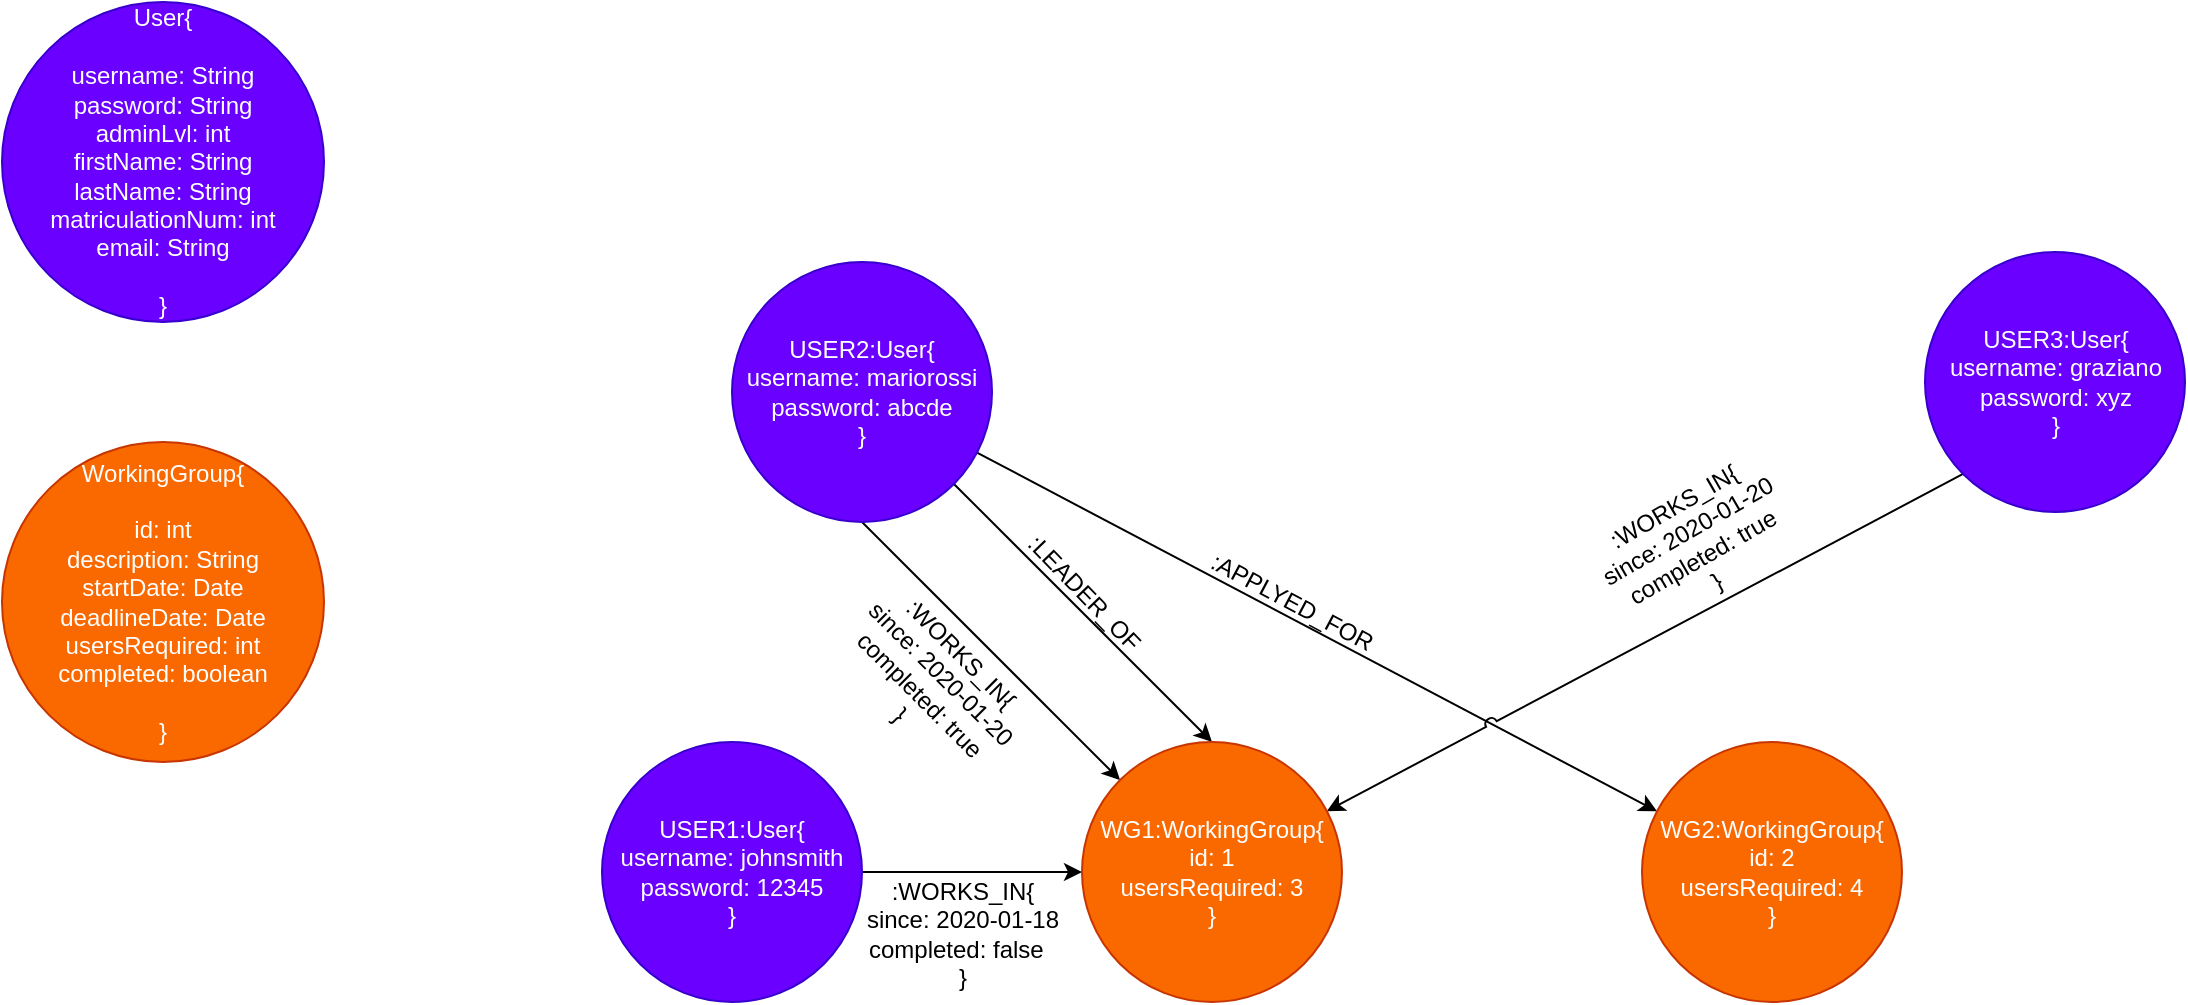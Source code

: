<mxfile version="12.1.0" type="device" pages="1"><diagram id="ECRFm4zRxWK0b2qiV31U" name="Pagina-1"><mxGraphModel dx="1679" dy="534" grid="1" gridSize="10" guides="1" tooltips="1" connect="1" arrows="1" fold="1" page="1" pageScale="1" pageWidth="827" pageHeight="1169" math="0" shadow="0"><root><mxCell id="0"/><mxCell id="1" parent="0"/><mxCell id="WNbDfUpfsNP0gNBXEUJr-8" style="rounded=0;orthogonalLoop=1;jettySize=auto;html=1;exitX=0.5;exitY=0.5;exitDx=0;exitDy=0;exitPerimeter=0;" parent="1" source="WNbDfUpfsNP0gNBXEUJr-1" target="WNbDfUpfsNP0gNBXEUJr-6" edge="1"><mxGeometry relative="1" as="geometry"/></mxCell><mxCell id="WNbDfUpfsNP0gNBXEUJr-1" value="USER1:User{&lt;br&gt;username: johnsmith&lt;br&gt;password: 12345&lt;br&gt;}" style="ellipse;whiteSpace=wrap;html=1;fillColor=#6a00ff;strokeColor=#3700CC;fontColor=#ffffff;align=center;" parent="1" vertex="1"><mxGeometry x="100" y="390" width="130" height="130" as="geometry"/></mxCell><mxCell id="WNbDfUpfsNP0gNBXEUJr-11" style="edgeStyle=none;rounded=0;orthogonalLoop=1;jettySize=auto;html=1;exitX=0.5;exitY=1;exitDx=0;exitDy=0;" parent="1" source="WNbDfUpfsNP0gNBXEUJr-2" target="WNbDfUpfsNP0gNBXEUJr-6" edge="1"><mxGeometry relative="1" as="geometry"/></mxCell><mxCell id="WNbDfUpfsNP0gNBXEUJr-12" style="edgeStyle=none;rounded=0;orthogonalLoop=1;jettySize=auto;html=1;entryX=0.5;entryY=0;entryDx=0;entryDy=0;" parent="1" source="WNbDfUpfsNP0gNBXEUJr-2" target="WNbDfUpfsNP0gNBXEUJr-6" edge="1"><mxGeometry relative="1" as="geometry"><mxPoint x="499.483" y="360" as="targetPoint"/></mxGeometry></mxCell><mxCell id="WNbDfUpfsNP0gNBXEUJr-13" style="edgeStyle=none;rounded=0;orthogonalLoop=1;jettySize=auto;html=1;jumpStyle=arc;" parent="1" source="WNbDfUpfsNP0gNBXEUJr-2" target="WNbDfUpfsNP0gNBXEUJr-7" edge="1"><mxGeometry relative="1" as="geometry"/></mxCell><mxCell id="WNbDfUpfsNP0gNBXEUJr-2" value="USER2:User{&lt;br&gt;username: mariorossi&lt;br&gt;password: abcde&lt;br&gt;}" style="ellipse;whiteSpace=wrap;html=1;fillColor=#6a00ff;strokeColor=#3700CC;fontColor=#ffffff;align=center;" parent="1" vertex="1"><mxGeometry x="165" y="150" width="130" height="130" as="geometry"/></mxCell><mxCell id="WNbDfUpfsNP0gNBXEUJr-3" value="User{&lt;br&gt;&lt;br&gt;username: String&lt;br&gt;password: String&lt;br&gt;adminLvl: int&lt;br&gt;firstName: String&lt;br&gt;lastName: String&lt;br&gt;matriculationNum: int&lt;br&gt;email: String&lt;br&gt;&lt;br&gt;}" style="ellipse;whiteSpace=wrap;html=1;fillColor=#6a00ff;strokeColor=#3700CC;fontColor=#ffffff;align=center;" parent="1" vertex="1"><mxGeometry x="-200" y="20" width="161" height="160" as="geometry"/></mxCell><mxCell id="WNbDfUpfsNP0gNBXEUJr-14" style="edgeStyle=none;rounded=0;orthogonalLoop=1;jettySize=auto;html=1;exitX=0;exitY=1;exitDx=0;exitDy=0;jumpStyle=arc;" parent="1" source="WNbDfUpfsNP0gNBXEUJr-4" target="WNbDfUpfsNP0gNBXEUJr-6" edge="1"><mxGeometry relative="1" as="geometry"/></mxCell><mxCell id="WNbDfUpfsNP0gNBXEUJr-4" value="USER3:User{&lt;br&gt;username: graziano&lt;br&gt;password: xyz&lt;br&gt;}" style="ellipse;whiteSpace=wrap;html=1;fillColor=#6a00ff;strokeColor=#3700CC;fontColor=#ffffff;align=center;" parent="1" vertex="1"><mxGeometry x="761.5" y="145" width="130" height="130" as="geometry"/></mxCell><mxCell id="WNbDfUpfsNP0gNBXEUJr-5" value="WorkingGroup{&lt;br&gt;&lt;br&gt;&lt;div&gt;id: int&lt;/div&gt;&lt;div&gt;description: String&lt;/div&gt;&lt;div&gt;startDate: Date&lt;/div&gt;&lt;div&gt;deadlineDate: Date&lt;/div&gt;&lt;div&gt;usersRequired: int&lt;/div&gt;&lt;div&gt;completed: boolean&lt;/div&gt;&lt;br&gt;}" style="ellipse;whiteSpace=wrap;html=1;fillColor=#fa6800;strokeColor=#C73500;fontColor=#ffffff;align=center;" parent="1" vertex="1"><mxGeometry x="-200" y="240" width="161" height="160" as="geometry"/></mxCell><mxCell id="WNbDfUpfsNP0gNBXEUJr-6" value="WG1:WorkingGroup{&lt;br&gt;id: 1&lt;br&gt;usersRequired: 3&lt;br&gt;}" style="ellipse;whiteSpace=wrap;html=1;fillColor=#fa6800;strokeColor=#C73500;fontColor=#ffffff;align=center;" parent="1" vertex="1"><mxGeometry x="340" y="390" width="130" height="130" as="geometry"/></mxCell><mxCell id="WNbDfUpfsNP0gNBXEUJr-7" value="WG2:WorkingGroup{&lt;br&gt;id: 2&lt;br&gt;usersRequired: 4&lt;br&gt;}" style="ellipse;whiteSpace=wrap;html=1;fillColor=#fa6800;strokeColor=#C73500;fontColor=#ffffff;align=center;" parent="1" vertex="1"><mxGeometry x="620" y="390" width="130" height="130" as="geometry"/></mxCell><mxCell id="UFxmNWnp7sDtRDP_3tdG-2" value=":WORKS_IN{&lt;br&gt;since: 2020-01-18&lt;br&gt;completed: false&amp;nbsp;&amp;nbsp;&lt;br&gt;}" style="text;html=1;resizable=0;points=[];autosize=1;align=center;verticalAlign=top;spacingTop=-4;rotation=0;direction=south;" parent="1" vertex="1"><mxGeometry x="225" y="455" width="110" height="60" as="geometry"/></mxCell><mxCell id="UFxmNWnp7sDtRDP_3tdG-3" value=":WORKS_IN{&lt;br&gt;since: 2020-01-20&lt;br&gt;completed: true&lt;br&gt;}" style="text;html=1;resizable=0;points=[];autosize=1;align=center;verticalAlign=top;spacingTop=-4;rotation=45;" parent="1" vertex="1"><mxGeometry x="210" y="330" width="110" height="60" as="geometry"/></mxCell><mxCell id="UFxmNWnp7sDtRDP_3tdG-4" value=":LEADER_OF" style="text;html=1;resizable=0;points=[];autosize=1;align=left;verticalAlign=top;spacingTop=-4;direction=west;rotation=46;" parent="1" vertex="1"><mxGeometry x="300" y="310" width="90" height="20" as="geometry"/></mxCell><mxCell id="UFxmNWnp7sDtRDP_3tdG-5" value=":APPLYED_FOR" style="text;html=1;resizable=0;points=[];autosize=1;align=center;verticalAlign=top;spacingTop=-4;rotation=28;" parent="1" vertex="1"><mxGeometry x="390" y="310" width="110" height="20" as="geometry"/></mxCell><mxCell id="UFxmNWnp7sDtRDP_3tdG-6" value=":WORKS_IN{&lt;br&gt;since: 2020-01-20&lt;br&gt;completed: true&lt;br&gt;}" style="text;html=1;resizable=0;points=[];autosize=1;align=center;verticalAlign=top;spacingTop=-4;rotation=-30;" parent="1" vertex="1"><mxGeometry x="590" y="260" width="110" height="60" as="geometry"/></mxCell></root></mxGraphModel></diagram></mxfile>